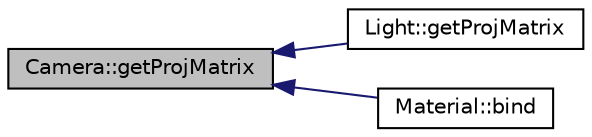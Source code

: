 digraph "Camera::getProjMatrix"
{
  edge [fontname="Helvetica",fontsize="10",labelfontname="Helvetica",labelfontsize="10"];
  node [fontname="Helvetica",fontsize="10",shape=record];
  rankdir="LR";
  Node1 [label="Camera::getProjMatrix",height=0.2,width=0.4,color="black", fillcolor="grey75", style="filled" fontcolor="black"];
  Node1 -> Node2 [dir="back",color="midnightblue",fontsize="10",style="solid",fontname="Helvetica"];
  Node2 [label="Light::getProjMatrix",height=0.2,width=0.4,color="black", fillcolor="white", style="filled",URL="$class_light.html#a3738e9ea95b61669369d7d1d33734259",tooltip="Returns a projection matrix for the light&#39;s camera, used for the purposes of shadow mapping..."];
  Node1 -> Node3 [dir="back",color="midnightblue",fontsize="10",style="solid",fontname="Helvetica"];
  Node3 [label="Material::bind",height=0.2,width=0.4,color="black", fillcolor="white", style="filled",URL="$class_material.html#a920a4c55529a37a711f7cc9f63b93d4b",tooltip="Binds the current material, sending all its current variables to its shader. This function takes a ca..."];
}
